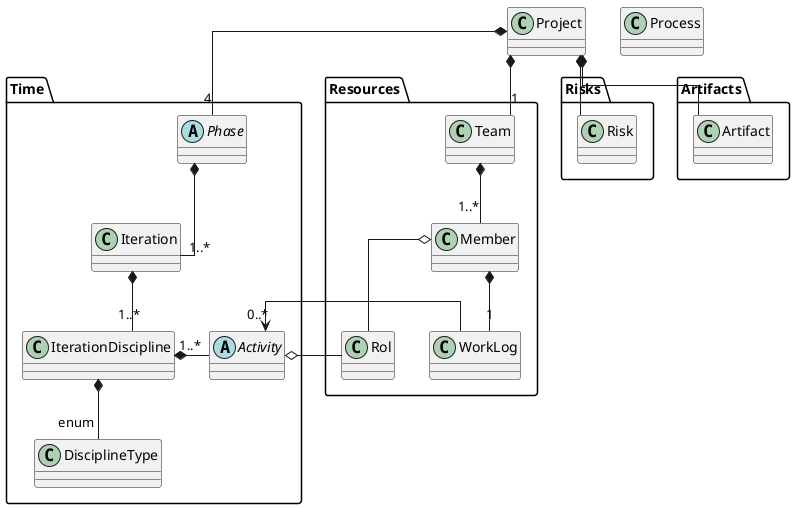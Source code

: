 @startuml

top to bottom direction
skinparam Linetype ortho

'Objects
Class Project
Abstract Class Time.Phase
Class Time.Iteration
Class Time.IterationDiscipline
Class Resources.Rol
Class Resources.Team
Class Risks.Risk
Class Artifacts.Artifact

Class Process

Abstract Class Time.Activity
Class Resources.Member

Project *-- Risks.Risk
Project *-- "1" Resources.Team
Project *-- Artifacts.Artifact
Project *-- "4" Time.Phase
Time.Phase *-- "1..*" Time.Iteration
Time.Iteration *-- "1..*" Time.IterationDiscipline
Time.IterationDiscipline *-- "enum" Time.DisciplineType
Time.IterationDiscipline *- "1..*" Time.Activity
Resources.Team *-- "1..*" Resources.Member
Resources.Member *-- "1" Resources.WorkLog
Resources.WorkLog --> "0..*" Time.Activity
Time.Activity o-- Resources.Rol
Resources.Member o-- Resources.Rol

@enduml